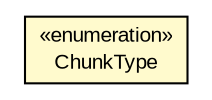 #!/usr/local/bin/dot
#
# Class diagram 
# Generated by UMLGraph version R5_6-24-gf6e263 (http://www.umlgraph.org/)
#

digraph G {
	edge [fontname="arial",fontsize=10,labelfontname="arial",labelfontsize=10];
	node [fontname="arial",fontsize=10,shape=plaintext];
	nodesep=0.25;
	ranksep=0.5;
	// edu.arizona.biosemantics.semanticmarkup.ling.chunk.ChunkType
	c43991 [label=<<table title="edu.arizona.biosemantics.semanticmarkup.ling.chunk.ChunkType" border="0" cellborder="1" cellspacing="0" cellpadding="2" port="p" bgcolor="lemonChiffon" href="./ChunkType.html">
		<tr><td><table border="0" cellspacing="0" cellpadding="1">
<tr><td align="center" balign="center"> &#171;enumeration&#187; </td></tr>
<tr><td align="center" balign="center"> ChunkType </td></tr>
		</table></td></tr>
		</table>>, URL="./ChunkType.html", fontname="arial", fontcolor="black", fontsize=10.0];
}

